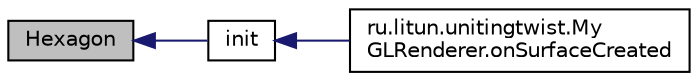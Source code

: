 digraph "Hexagon"
{
  edge [fontname="Helvetica",fontsize="10",labelfontname="Helvetica",labelfontsize="10"];
  node [fontname="Helvetica",fontsize="10",shape=record];
  rankdir="LR";
  Node3 [label="Hexagon",height=0.2,width=0.4,color="black", fillcolor="grey75", style="filled", fontcolor="black"];
  Node3 -> Node4 [dir="back",color="midnightblue",fontsize="10",style="solid",fontname="Helvetica"];
  Node4 [label="init",height=0.2,width=0.4,color="black", fillcolor="white", style="filled",URL="$classru_1_1litun_1_1unitingtwist_1_1_hexagon.html#a6bacb22e3ae6e84e8dd537d4f92b8e68"];
  Node4 -> Node5 [dir="back",color="midnightblue",fontsize="10",style="solid",fontname="Helvetica"];
  Node5 [label="ru.litun.unitingtwist.My\lGLRenderer.onSurfaceCreated",height=0.2,width=0.4,color="black", fillcolor="white", style="filled",URL="$classru_1_1litun_1_1unitingtwist_1_1_my_g_l_renderer.html#a6843354e3fe7377a3a73cb4b063ffa8f"];
}

